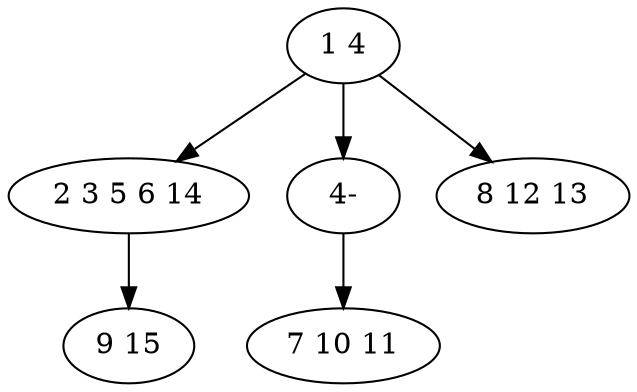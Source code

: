digraph true_tree {
	"0" -> "1"
	"0" -> "5"
	"1" -> "3"
	"0" -> "4"
	"5" -> "2"
	"0" [label="1 4"];
	"1" [label="2 3 5 6 14"];
	"2" [label="7 10 11"];
	"3" [label="9 15"];
	"4" [label="8 12 13"];
	"5" [label="4-"];
}

